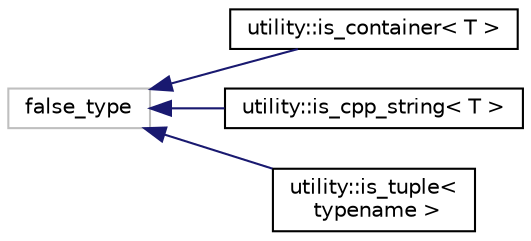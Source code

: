 digraph "Graphical Class Hierarchy"
{
 // LATEX_PDF_SIZE
  edge [fontname="Helvetica",fontsize="10",labelfontname="Helvetica",labelfontsize="10"];
  node [fontname="Helvetica",fontsize="10",shape=record];
  rankdir="LR";
  Node9 [label="false_type",height=0.2,width=0.4,color="grey75", fillcolor="white", style="filled",tooltip=" "];
  Node9 -> Node0 [dir="back",color="midnightblue",fontsize="10",style="solid",fontname="Helvetica"];
  Node0 [label="utility::is_container\< T \>",height=0.2,width=0.4,color="black", fillcolor="white", style="filled",URL="$structutility_1_1is__container.html",tooltip=" "];
  Node9 -> Node11 [dir="back",color="midnightblue",fontsize="10",style="solid",fontname="Helvetica"];
  Node11 [label="utility::is_cpp_string\< T \>",height=0.2,width=0.4,color="black", fillcolor="white", style="filled",URL="$structutility_1_1is__cpp__string.html",tooltip=" "];
  Node9 -> Node12 [dir="back",color="midnightblue",fontsize="10",style="solid",fontname="Helvetica"];
  Node12 [label="utility::is_tuple\<\l typename \>",height=0.2,width=0.4,color="black", fillcolor="white", style="filled",URL="$structutility_1_1is__tuple.html",tooltip=" "];
}
